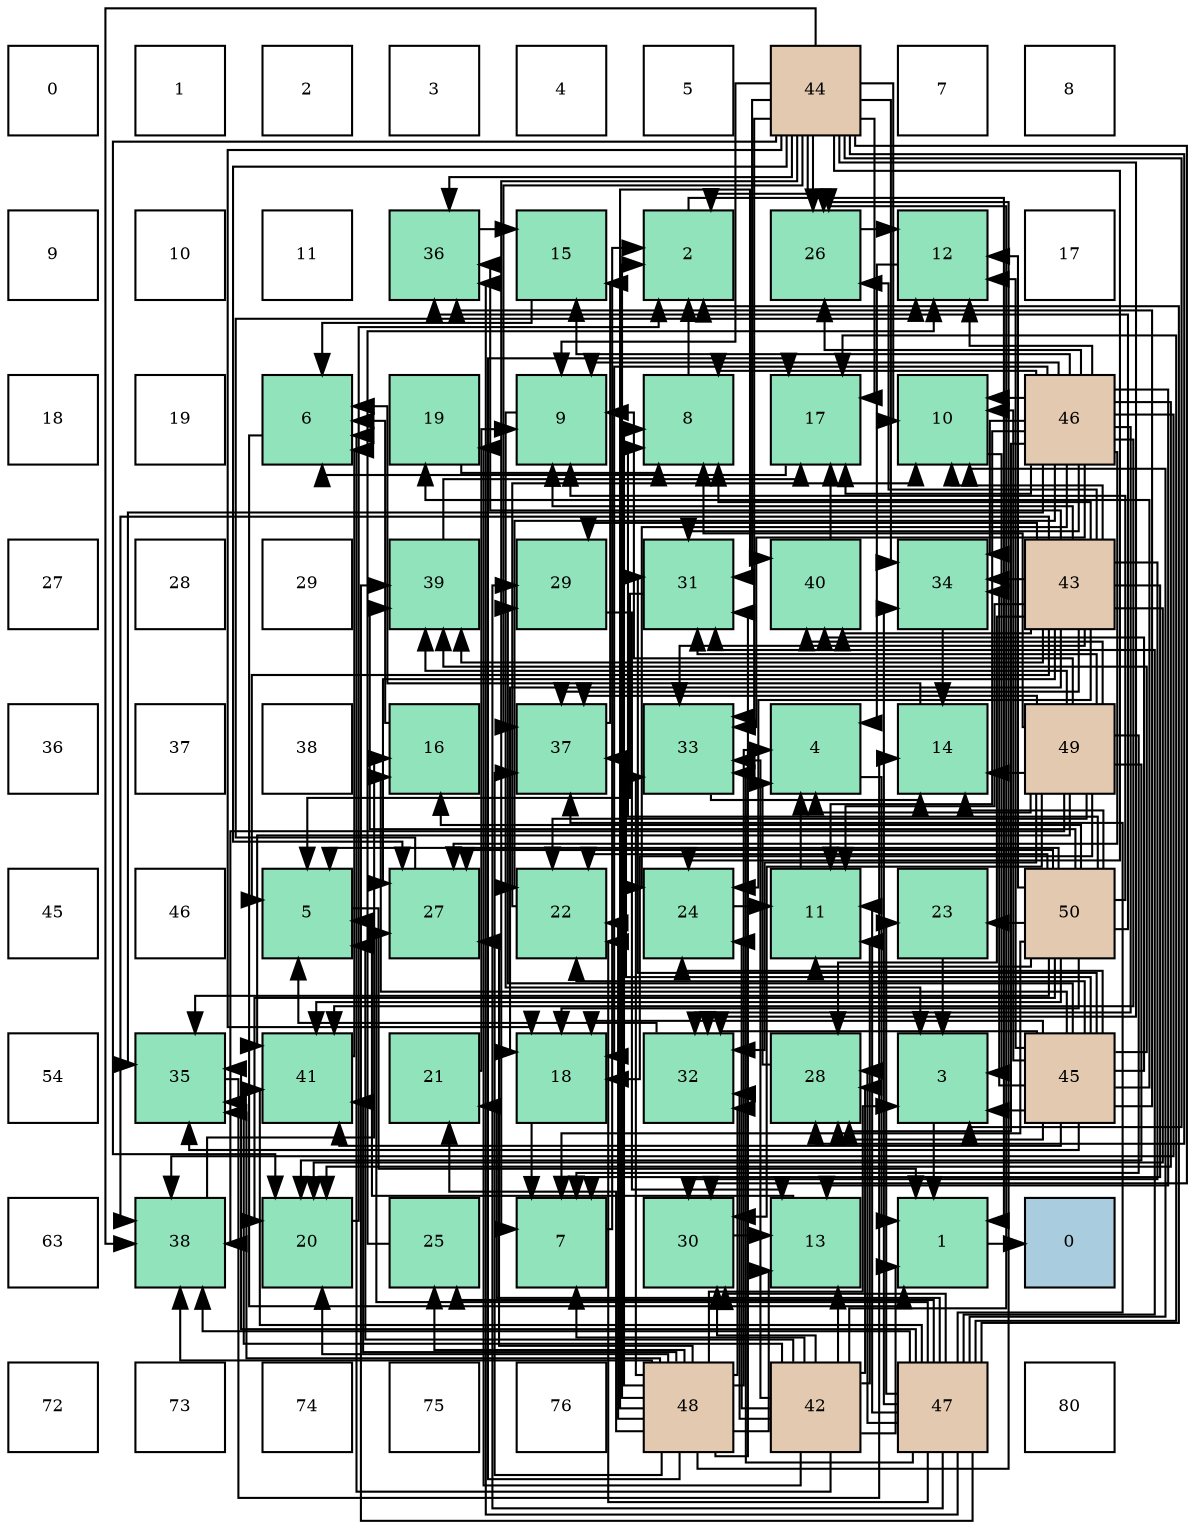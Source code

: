digraph layout{
 rankdir=TB;
 splines=ortho;
 node [style=filled shape=square fixedsize=true width=0.6];
0[label="0", fontsize=8, fillcolor="#ffffff"];
1[label="1", fontsize=8, fillcolor="#ffffff"];
2[label="2", fontsize=8, fillcolor="#ffffff"];
3[label="3", fontsize=8, fillcolor="#ffffff"];
4[label="4", fontsize=8, fillcolor="#ffffff"];
5[label="5", fontsize=8, fillcolor="#ffffff"];
6[label="44", fontsize=8, fillcolor="#e3c9af"];
7[label="7", fontsize=8, fillcolor="#ffffff"];
8[label="8", fontsize=8, fillcolor="#ffffff"];
9[label="9", fontsize=8, fillcolor="#ffffff"];
10[label="10", fontsize=8, fillcolor="#ffffff"];
11[label="11", fontsize=8, fillcolor="#ffffff"];
12[label="36", fontsize=8, fillcolor="#91e3bb"];
13[label="15", fontsize=8, fillcolor="#91e3bb"];
14[label="2", fontsize=8, fillcolor="#91e3bb"];
15[label="26", fontsize=8, fillcolor="#91e3bb"];
16[label="12", fontsize=8, fillcolor="#91e3bb"];
17[label="17", fontsize=8, fillcolor="#ffffff"];
18[label="18", fontsize=8, fillcolor="#ffffff"];
19[label="19", fontsize=8, fillcolor="#ffffff"];
20[label="6", fontsize=8, fillcolor="#91e3bb"];
21[label="19", fontsize=8, fillcolor="#91e3bb"];
22[label="9", fontsize=8, fillcolor="#91e3bb"];
23[label="8", fontsize=8, fillcolor="#91e3bb"];
24[label="17", fontsize=8, fillcolor="#91e3bb"];
25[label="10", fontsize=8, fillcolor="#91e3bb"];
26[label="46", fontsize=8, fillcolor="#e3c9af"];
27[label="27", fontsize=8, fillcolor="#ffffff"];
28[label="28", fontsize=8, fillcolor="#ffffff"];
29[label="29", fontsize=8, fillcolor="#ffffff"];
30[label="39", fontsize=8, fillcolor="#91e3bb"];
31[label="29", fontsize=8, fillcolor="#91e3bb"];
32[label="31", fontsize=8, fillcolor="#91e3bb"];
33[label="40", fontsize=8, fillcolor="#91e3bb"];
34[label="34", fontsize=8, fillcolor="#91e3bb"];
35[label="43", fontsize=8, fillcolor="#e3c9af"];
36[label="36", fontsize=8, fillcolor="#ffffff"];
37[label="37", fontsize=8, fillcolor="#ffffff"];
38[label="38", fontsize=8, fillcolor="#ffffff"];
39[label="16", fontsize=8, fillcolor="#91e3bb"];
40[label="37", fontsize=8, fillcolor="#91e3bb"];
41[label="33", fontsize=8, fillcolor="#91e3bb"];
42[label="4", fontsize=8, fillcolor="#91e3bb"];
43[label="14", fontsize=8, fillcolor="#91e3bb"];
44[label="49", fontsize=8, fillcolor="#e3c9af"];
45[label="45", fontsize=8, fillcolor="#ffffff"];
46[label="46", fontsize=8, fillcolor="#ffffff"];
47[label="5", fontsize=8, fillcolor="#91e3bb"];
48[label="27", fontsize=8, fillcolor="#91e3bb"];
49[label="22", fontsize=8, fillcolor="#91e3bb"];
50[label="24", fontsize=8, fillcolor="#91e3bb"];
51[label="11", fontsize=8, fillcolor="#91e3bb"];
52[label="23", fontsize=8, fillcolor="#91e3bb"];
53[label="50", fontsize=8, fillcolor="#e3c9af"];
54[label="54", fontsize=8, fillcolor="#ffffff"];
55[label="35", fontsize=8, fillcolor="#91e3bb"];
56[label="41", fontsize=8, fillcolor="#91e3bb"];
57[label="21", fontsize=8, fillcolor="#91e3bb"];
58[label="18", fontsize=8, fillcolor="#91e3bb"];
59[label="32", fontsize=8, fillcolor="#91e3bb"];
60[label="28", fontsize=8, fillcolor="#91e3bb"];
61[label="3", fontsize=8, fillcolor="#91e3bb"];
62[label="45", fontsize=8, fillcolor="#e3c9af"];
63[label="63", fontsize=8, fillcolor="#ffffff"];
64[label="38", fontsize=8, fillcolor="#91e3bb"];
65[label="20", fontsize=8, fillcolor="#91e3bb"];
66[label="25", fontsize=8, fillcolor="#91e3bb"];
67[label="7", fontsize=8, fillcolor="#91e3bb"];
68[label="30", fontsize=8, fillcolor="#91e3bb"];
69[label="13", fontsize=8, fillcolor="#91e3bb"];
70[label="1", fontsize=8, fillcolor="#91e3bb"];
71[label="0", fontsize=8, fillcolor="#a9ccde"];
72[label="72", fontsize=8, fillcolor="#ffffff"];
73[label="73", fontsize=8, fillcolor="#ffffff"];
74[label="74", fontsize=8, fillcolor="#ffffff"];
75[label="75", fontsize=8, fillcolor="#ffffff"];
76[label="76", fontsize=8, fillcolor="#ffffff"];
77[label="48", fontsize=8, fillcolor="#e3c9af"];
78[label="42", fontsize=8, fillcolor="#e3c9af"];
79[label="47", fontsize=8, fillcolor="#e3c9af"];
80[label="80", fontsize=8, fillcolor="#ffffff"];
edge [constraint=false, style=vis];70 -> 71;
14 -> 70;
61 -> 70;
42 -> 70;
47 -> 70;
20 -> 70;
67 -> 14;
23 -> 14;
22 -> 61;
25 -> 61;
51 -> 42;
16 -> 42;
69 -> 47;
43 -> 20;
13 -> 20;
39 -> 20;
24 -> 20;
58 -> 67;
21 -> 23;
65 -> 14;
57 -> 22;
49 -> 25;
52 -> 61;
50 -> 51;
66 -> 16;
15 -> 16;
48 -> 16;
60 -> 42;
31 -> 69;
68 -> 69;
32 -> 47;
59 -> 47;
41 -> 43;
34 -> 43;
55 -> 43;
12 -> 13;
40 -> 13;
64 -> 39;
30 -> 24;
33 -> 24;
56 -> 20;
78 -> 70;
78 -> 47;
78 -> 20;
78 -> 67;
78 -> 51;
78 -> 69;
78 -> 21;
78 -> 50;
78 -> 15;
78 -> 60;
78 -> 68;
78 -> 59;
78 -> 41;
78 -> 55;
35 -> 47;
35 -> 67;
35 -> 23;
35 -> 22;
35 -> 25;
35 -> 51;
35 -> 58;
35 -> 65;
35 -> 50;
35 -> 15;
35 -> 48;
35 -> 60;
35 -> 31;
35 -> 68;
35 -> 41;
35 -> 34;
35 -> 12;
35 -> 40;
35 -> 64;
35 -> 30;
35 -> 33;
6 -> 14;
6 -> 61;
6 -> 67;
6 -> 22;
6 -> 25;
6 -> 24;
6 -> 58;
6 -> 65;
6 -> 50;
6 -> 15;
6 -> 48;
6 -> 60;
6 -> 68;
6 -> 32;
6 -> 59;
6 -> 41;
6 -> 34;
6 -> 12;
6 -> 40;
6 -> 64;
62 -> 61;
62 -> 25;
62 -> 16;
62 -> 39;
62 -> 58;
62 -> 21;
62 -> 49;
62 -> 50;
62 -> 60;
62 -> 31;
62 -> 32;
62 -> 59;
62 -> 34;
62 -> 55;
62 -> 12;
62 -> 40;
62 -> 30;
62 -> 33;
62 -> 56;
26 -> 23;
26 -> 22;
26 -> 25;
26 -> 51;
26 -> 16;
26 -> 69;
26 -> 13;
26 -> 24;
26 -> 58;
26 -> 65;
26 -> 49;
26 -> 50;
26 -> 15;
26 -> 48;
26 -> 60;
26 -> 32;
26 -> 59;
26 -> 41;
26 -> 34;
26 -> 55;
26 -> 64;
26 -> 56;
79 -> 14;
79 -> 25;
79 -> 51;
79 -> 24;
79 -> 57;
79 -> 49;
79 -> 52;
79 -> 66;
79 -> 48;
79 -> 60;
79 -> 31;
79 -> 68;
79 -> 32;
79 -> 41;
79 -> 34;
79 -> 55;
79 -> 12;
79 -> 40;
79 -> 64;
79 -> 30;
79 -> 56;
77 -> 14;
77 -> 61;
77 -> 42;
77 -> 23;
77 -> 69;
77 -> 24;
77 -> 65;
77 -> 57;
77 -> 49;
77 -> 66;
77 -> 15;
77 -> 48;
77 -> 32;
77 -> 59;
77 -> 41;
77 -> 55;
77 -> 40;
77 -> 64;
77 -> 33;
77 -> 56;
44 -> 42;
44 -> 67;
44 -> 23;
44 -> 22;
44 -> 43;
44 -> 58;
44 -> 65;
44 -> 49;
44 -> 68;
44 -> 32;
44 -> 59;
44 -> 40;
44 -> 64;
44 -> 30;
44 -> 33;
44 -> 56;
53 -> 47;
53 -> 67;
53 -> 23;
53 -> 22;
53 -> 51;
53 -> 16;
53 -> 43;
53 -> 39;
53 -> 58;
53 -> 65;
53 -> 49;
53 -> 52;
53 -> 48;
53 -> 55;
53 -> 12;
53 -> 30;
53 -> 56;
edge [constraint=true, style=invis];
0 -> 9 -> 18 -> 27 -> 36 -> 45 -> 54 -> 63 -> 72;
1 -> 10 -> 19 -> 28 -> 37 -> 46 -> 55 -> 64 -> 73;
2 -> 11 -> 20 -> 29 -> 38 -> 47 -> 56 -> 65 -> 74;
3 -> 12 -> 21 -> 30 -> 39 -> 48 -> 57 -> 66 -> 75;
4 -> 13 -> 22 -> 31 -> 40 -> 49 -> 58 -> 67 -> 76;
5 -> 14 -> 23 -> 32 -> 41 -> 50 -> 59 -> 68 -> 77;
6 -> 15 -> 24 -> 33 -> 42 -> 51 -> 60 -> 69 -> 78;
7 -> 16 -> 25 -> 34 -> 43 -> 52 -> 61 -> 70 -> 79;
8 -> 17 -> 26 -> 35 -> 44 -> 53 -> 62 -> 71 -> 80;
rank = same {0 -> 1 -> 2 -> 3 -> 4 -> 5 -> 6 -> 7 -> 8};
rank = same {9 -> 10 -> 11 -> 12 -> 13 -> 14 -> 15 -> 16 -> 17};
rank = same {18 -> 19 -> 20 -> 21 -> 22 -> 23 -> 24 -> 25 -> 26};
rank = same {27 -> 28 -> 29 -> 30 -> 31 -> 32 -> 33 -> 34 -> 35};
rank = same {36 -> 37 -> 38 -> 39 -> 40 -> 41 -> 42 -> 43 -> 44};
rank = same {45 -> 46 -> 47 -> 48 -> 49 -> 50 -> 51 -> 52 -> 53};
rank = same {54 -> 55 -> 56 -> 57 -> 58 -> 59 -> 60 -> 61 -> 62};
rank = same {63 -> 64 -> 65 -> 66 -> 67 -> 68 -> 69 -> 70 -> 71};
rank = same {72 -> 73 -> 74 -> 75 -> 76 -> 77 -> 78 -> 79 -> 80};
}